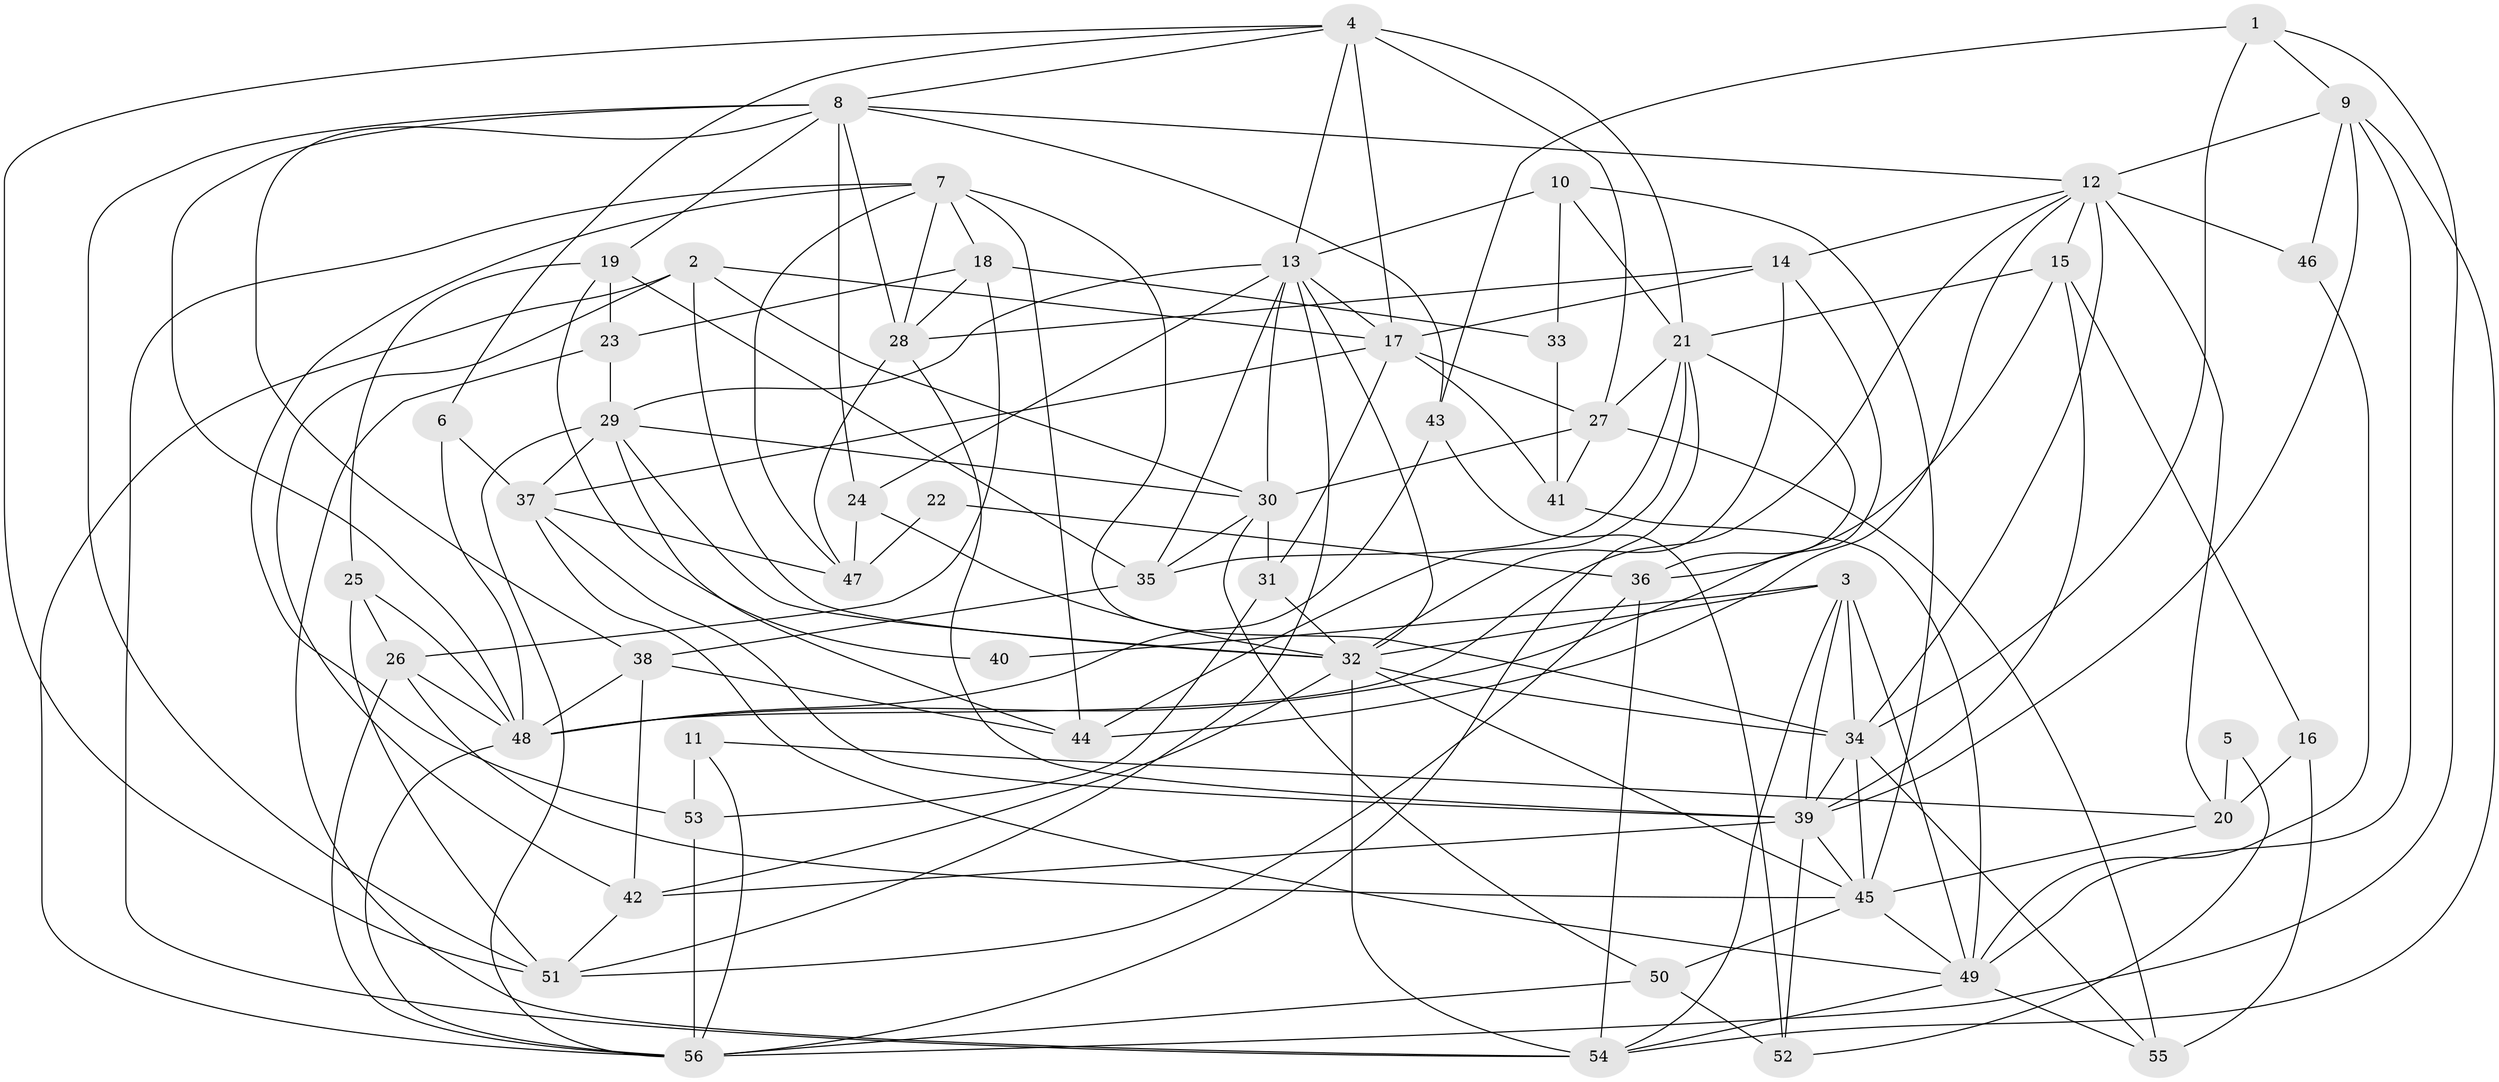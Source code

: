 // original degree distribution, {4: 0.25225225225225223, 3: 0.22522522522522523, 5: 0.1981981981981982, 6: 0.10810810810810811, 2: 0.17117117117117117, 7: 0.036036036036036036, 9: 0.009009009009009009}
// Generated by graph-tools (version 1.1) at 2025/37/03/04/25 23:37:05]
// undirected, 56 vertices, 155 edges
graph export_dot {
  node [color=gray90,style=filled];
  1;
  2;
  3;
  4;
  5;
  6;
  7;
  8;
  9;
  10;
  11;
  12;
  13;
  14;
  15;
  16;
  17;
  18;
  19;
  20;
  21;
  22;
  23;
  24;
  25;
  26;
  27;
  28;
  29;
  30;
  31;
  32;
  33;
  34;
  35;
  36;
  37;
  38;
  39;
  40;
  41;
  42;
  43;
  44;
  45;
  46;
  47;
  48;
  49;
  50;
  51;
  52;
  53;
  54;
  55;
  56;
  1 -- 9 [weight=1.0];
  1 -- 34 [weight=1.0];
  1 -- 43 [weight=1.0];
  1 -- 56 [weight=1.0];
  2 -- 17 [weight=1.0];
  2 -- 30 [weight=1.0];
  2 -- 32 [weight=1.0];
  2 -- 42 [weight=1.0];
  2 -- 56 [weight=1.0];
  3 -- 32 [weight=1.0];
  3 -- 34 [weight=1.0];
  3 -- 39 [weight=1.0];
  3 -- 40 [weight=1.0];
  3 -- 49 [weight=1.0];
  3 -- 54 [weight=1.0];
  4 -- 6 [weight=1.0];
  4 -- 8 [weight=1.0];
  4 -- 13 [weight=1.0];
  4 -- 17 [weight=2.0];
  4 -- 21 [weight=1.0];
  4 -- 27 [weight=1.0];
  4 -- 51 [weight=1.0];
  5 -- 20 [weight=1.0];
  5 -- 52 [weight=1.0];
  6 -- 37 [weight=1.0];
  6 -- 48 [weight=1.0];
  7 -- 18 [weight=1.0];
  7 -- 28 [weight=1.0];
  7 -- 34 [weight=1.0];
  7 -- 44 [weight=1.0];
  7 -- 47 [weight=1.0];
  7 -- 53 [weight=1.0];
  7 -- 54 [weight=1.0];
  8 -- 12 [weight=1.0];
  8 -- 19 [weight=1.0];
  8 -- 24 [weight=1.0];
  8 -- 28 [weight=1.0];
  8 -- 38 [weight=1.0];
  8 -- 43 [weight=1.0];
  8 -- 48 [weight=1.0];
  8 -- 51 [weight=1.0];
  9 -- 12 [weight=1.0];
  9 -- 39 [weight=1.0];
  9 -- 46 [weight=1.0];
  9 -- 49 [weight=1.0];
  9 -- 54 [weight=1.0];
  10 -- 13 [weight=1.0];
  10 -- 21 [weight=1.0];
  10 -- 33 [weight=1.0];
  10 -- 45 [weight=1.0];
  11 -- 20 [weight=1.0];
  11 -- 53 [weight=1.0];
  11 -- 56 [weight=1.0];
  12 -- 14 [weight=1.0];
  12 -- 15 [weight=1.0];
  12 -- 20 [weight=1.0];
  12 -- 34 [weight=1.0];
  12 -- 44 [weight=1.0];
  12 -- 46 [weight=2.0];
  12 -- 48 [weight=1.0];
  13 -- 17 [weight=1.0];
  13 -- 24 [weight=1.0];
  13 -- 29 [weight=1.0];
  13 -- 30 [weight=1.0];
  13 -- 32 [weight=1.0];
  13 -- 35 [weight=1.0];
  13 -- 51 [weight=1.0];
  14 -- 17 [weight=2.0];
  14 -- 28 [weight=1.0];
  14 -- 32 [weight=1.0];
  14 -- 48 [weight=1.0];
  15 -- 16 [weight=1.0];
  15 -- 21 [weight=1.0];
  15 -- 36 [weight=1.0];
  15 -- 39 [weight=1.0];
  16 -- 20 [weight=1.0];
  16 -- 55 [weight=1.0];
  17 -- 27 [weight=1.0];
  17 -- 31 [weight=1.0];
  17 -- 37 [weight=1.0];
  17 -- 41 [weight=1.0];
  18 -- 23 [weight=1.0];
  18 -- 26 [weight=1.0];
  18 -- 28 [weight=1.0];
  18 -- 33 [weight=1.0];
  19 -- 23 [weight=1.0];
  19 -- 25 [weight=1.0];
  19 -- 35 [weight=1.0];
  19 -- 40 [weight=1.0];
  20 -- 45 [weight=1.0];
  21 -- 27 [weight=1.0];
  21 -- 35 [weight=2.0];
  21 -- 36 [weight=1.0];
  21 -- 44 [weight=1.0];
  21 -- 56 [weight=1.0];
  22 -- 36 [weight=1.0];
  22 -- 47 [weight=1.0];
  23 -- 29 [weight=1.0];
  23 -- 54 [weight=1.0];
  24 -- 32 [weight=2.0];
  24 -- 47 [weight=1.0];
  25 -- 26 [weight=1.0];
  25 -- 48 [weight=1.0];
  25 -- 51 [weight=1.0];
  26 -- 45 [weight=1.0];
  26 -- 48 [weight=1.0];
  26 -- 56 [weight=1.0];
  27 -- 30 [weight=1.0];
  27 -- 41 [weight=1.0];
  27 -- 55 [weight=1.0];
  28 -- 39 [weight=1.0];
  28 -- 47 [weight=1.0];
  29 -- 30 [weight=1.0];
  29 -- 32 [weight=1.0];
  29 -- 37 [weight=1.0];
  29 -- 44 [weight=1.0];
  29 -- 56 [weight=1.0];
  30 -- 31 [weight=1.0];
  30 -- 35 [weight=1.0];
  30 -- 50 [weight=2.0];
  31 -- 32 [weight=1.0];
  31 -- 53 [weight=1.0];
  32 -- 34 [weight=1.0];
  32 -- 42 [weight=1.0];
  32 -- 45 [weight=1.0];
  32 -- 54 [weight=1.0];
  33 -- 41 [weight=1.0];
  34 -- 39 [weight=1.0];
  34 -- 45 [weight=1.0];
  34 -- 55 [weight=2.0];
  35 -- 38 [weight=1.0];
  36 -- 51 [weight=1.0];
  36 -- 54 [weight=1.0];
  37 -- 39 [weight=1.0];
  37 -- 47 [weight=1.0];
  37 -- 49 [weight=2.0];
  38 -- 42 [weight=1.0];
  38 -- 44 [weight=1.0];
  38 -- 48 [weight=1.0];
  39 -- 42 [weight=1.0];
  39 -- 45 [weight=1.0];
  39 -- 52 [weight=2.0];
  41 -- 49 [weight=1.0];
  42 -- 51 [weight=1.0];
  43 -- 48 [weight=1.0];
  43 -- 52 [weight=1.0];
  45 -- 49 [weight=1.0];
  45 -- 50 [weight=1.0];
  46 -- 49 [weight=2.0];
  48 -- 56 [weight=1.0];
  49 -- 54 [weight=1.0];
  49 -- 55 [weight=1.0];
  50 -- 52 [weight=2.0];
  50 -- 56 [weight=1.0];
  53 -- 56 [weight=1.0];
}
